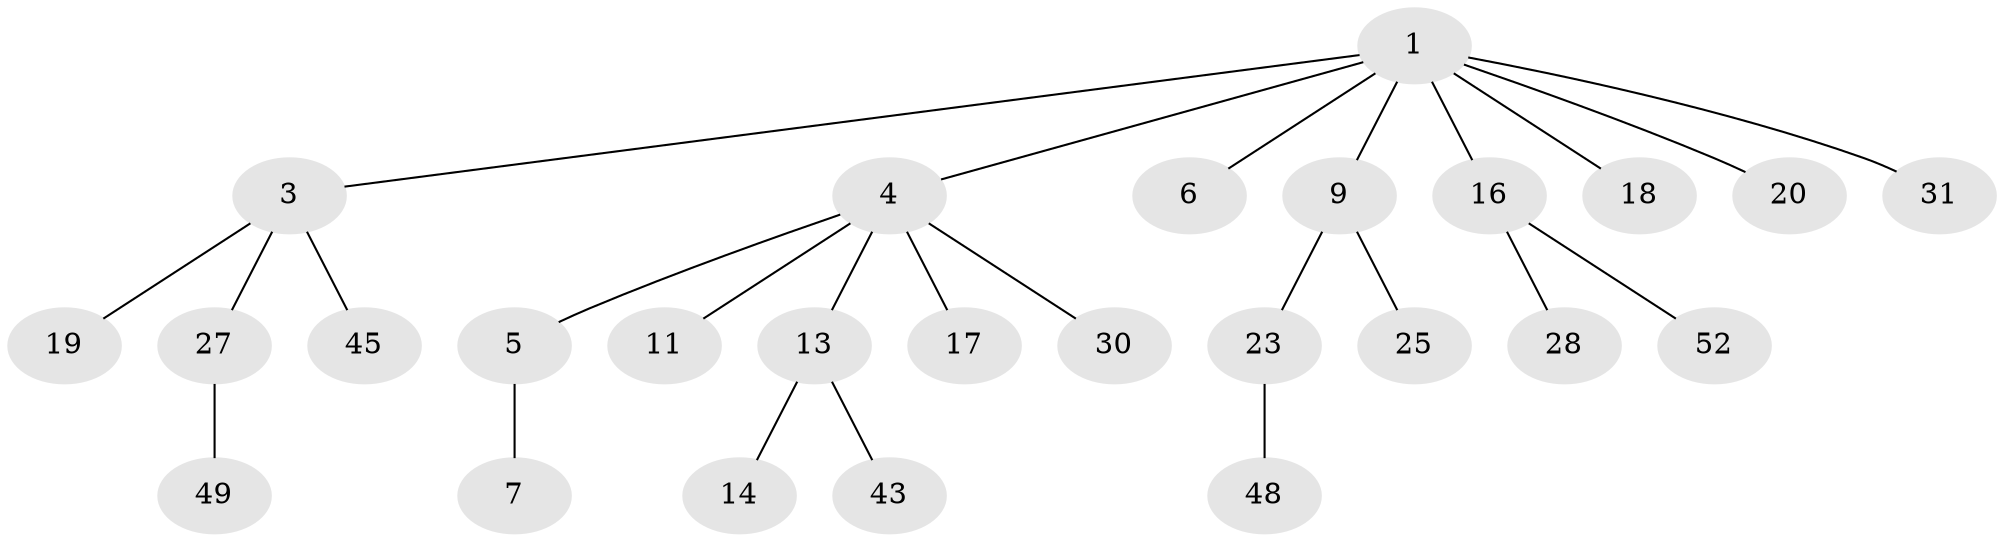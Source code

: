 // original degree distribution, {6: 0.038461538461538464, 4: 0.057692307692307696, 3: 0.15384615384615385, 2: 0.28846153846153844, 1: 0.46153846153846156}
// Generated by graph-tools (version 1.1) at 2025/15/03/09/25 04:15:39]
// undirected, 26 vertices, 25 edges
graph export_dot {
graph [start="1"]
  node [color=gray90,style=filled];
  1 [super="+2"];
  3 [super="+12+21"];
  4 [super="+42+8"];
  5;
  6 [super="+37+38"];
  7 [super="+39"];
  9 [super="+15+10+32"];
  11;
  13;
  14;
  16 [super="+24"];
  17;
  18 [super="+26"];
  19 [super="+35"];
  20 [super="+29+44"];
  23 [super="+47"];
  25;
  27;
  28 [super="+33"];
  30;
  31 [super="+34"];
  43;
  45 [super="+51"];
  48;
  49;
  52;
  1 -- 6;
  1 -- 9;
  1 -- 16;
  1 -- 20;
  1 -- 31;
  1 -- 18;
  1 -- 3;
  1 -- 4;
  3 -- 19;
  3 -- 45;
  3 -- 27;
  4 -- 5;
  4 -- 11;
  4 -- 30;
  4 -- 17;
  4 -- 13;
  5 -- 7;
  9 -- 25;
  9 -- 23;
  13 -- 14;
  13 -- 43;
  16 -- 28;
  16 -- 52;
  23 -- 48;
  27 -- 49;
}
